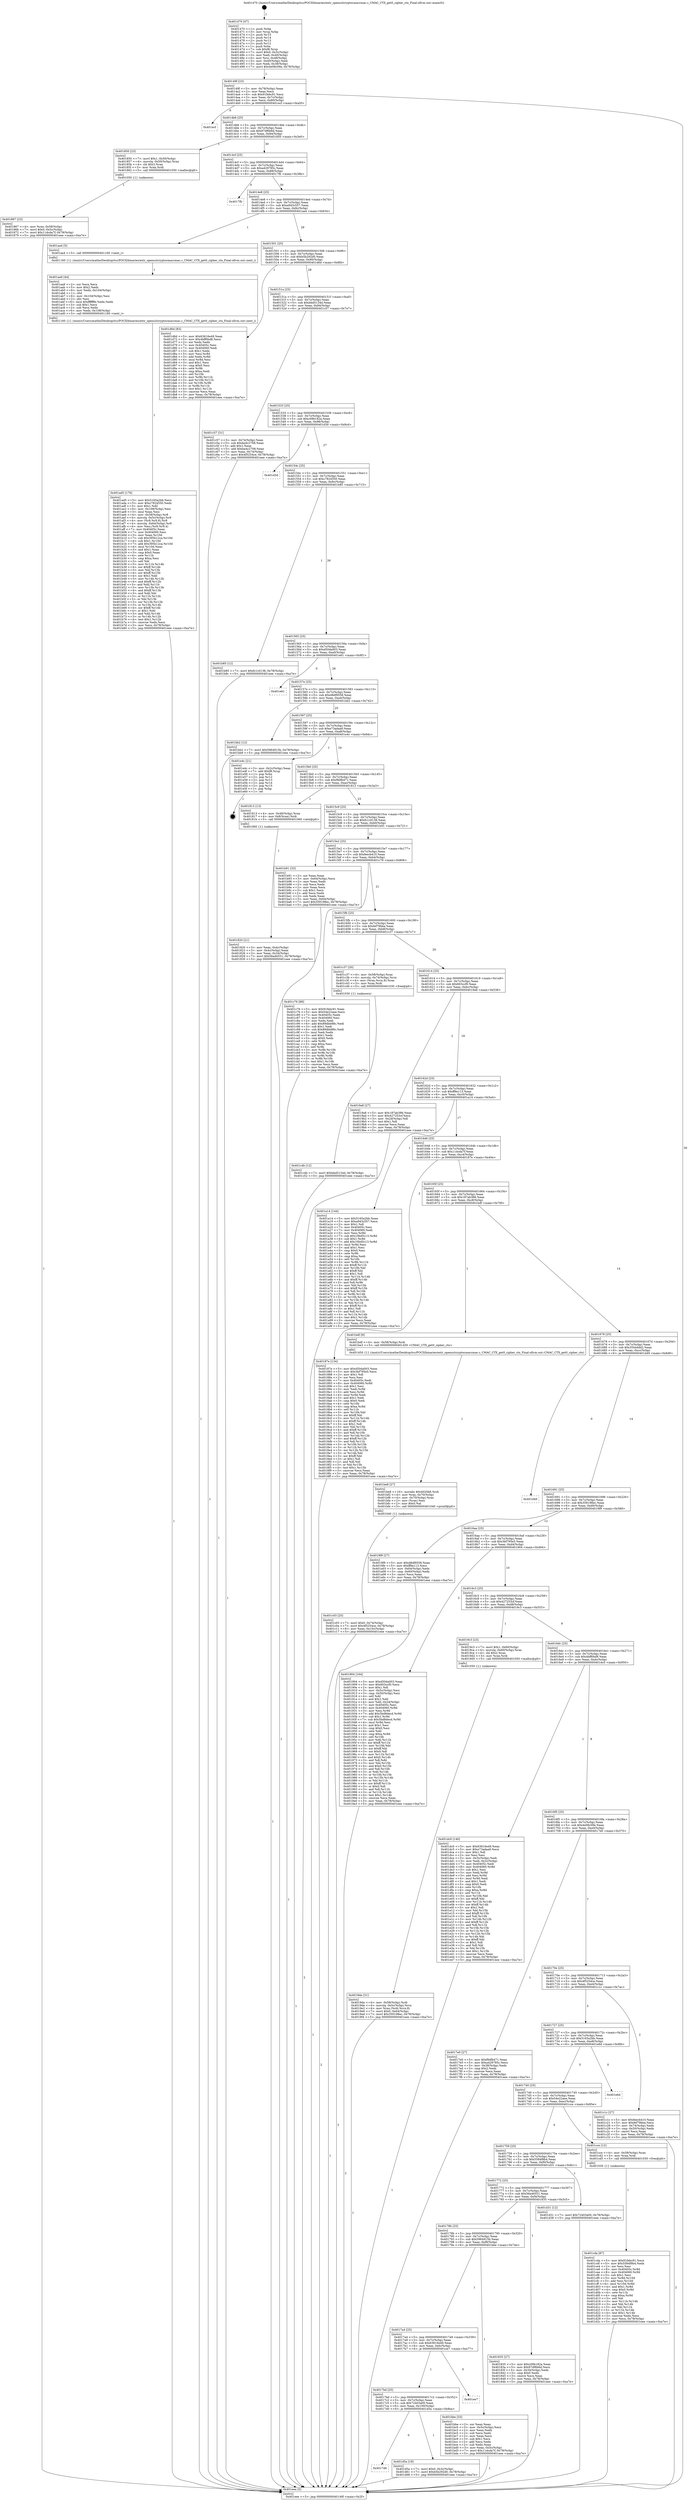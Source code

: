 digraph "0x401470" {
  label = "0x401470 (/mnt/c/Users/mathe/Desktop/tcc/POCII/binaries/extr_opensslcryptocmaccmac.c_CMAC_CTX_get0_cipher_ctx_Final-ollvm.out::main(0))"
  labelloc = "t"
  node[shape=record]

  Entry [label="",width=0.3,height=0.3,shape=circle,fillcolor=black,style=filled]
  "0x40149f" [label="{
     0x40149f [23]\l
     | [instrs]\l
     &nbsp;&nbsp;0x40149f \<+3\>: mov -0x78(%rbp),%eax\l
     &nbsp;&nbsp;0x4014a2 \<+2\>: mov %eax,%ecx\l
     &nbsp;&nbsp;0x4014a4 \<+6\>: sub $0x91febc91,%ecx\l
     &nbsp;&nbsp;0x4014aa \<+3\>: mov %eax,-0x7c(%rbp)\l
     &nbsp;&nbsp;0x4014ad \<+3\>: mov %ecx,-0x80(%rbp)\l
     &nbsp;&nbsp;0x4014b0 \<+6\>: je 0000000000401ecf \<main+0xa5f\>\l
  }"]
  "0x401ecf" [label="{
     0x401ecf\l
  }", style=dashed]
  "0x4014b6" [label="{
     0x4014b6 [25]\l
     | [instrs]\l
     &nbsp;&nbsp;0x4014b6 \<+5\>: jmp 00000000004014bb \<main+0x4b\>\l
     &nbsp;&nbsp;0x4014bb \<+3\>: mov -0x7c(%rbp),%eax\l
     &nbsp;&nbsp;0x4014be \<+5\>: sub $0x97df6b6d,%eax\l
     &nbsp;&nbsp;0x4014c3 \<+6\>: mov %eax,-0x84(%rbp)\l
     &nbsp;&nbsp;0x4014c9 \<+6\>: je 0000000000401850 \<main+0x3e0\>\l
  }"]
  Exit [label="",width=0.3,height=0.3,shape=circle,fillcolor=black,style=filled,peripheries=2]
  "0x401850" [label="{
     0x401850 [23]\l
     | [instrs]\l
     &nbsp;&nbsp;0x401850 \<+7\>: movl $0x1,-0x50(%rbp)\l
     &nbsp;&nbsp;0x401857 \<+4\>: movslq -0x50(%rbp),%rax\l
     &nbsp;&nbsp;0x40185b \<+4\>: shl $0x3,%rax\l
     &nbsp;&nbsp;0x40185f \<+3\>: mov %rax,%rdi\l
     &nbsp;&nbsp;0x401862 \<+5\>: call 0000000000401050 \<malloc@plt\>\l
     | [calls]\l
     &nbsp;&nbsp;0x401050 \{1\} (unknown)\l
  }"]
  "0x4014cf" [label="{
     0x4014cf [25]\l
     | [instrs]\l
     &nbsp;&nbsp;0x4014cf \<+5\>: jmp 00000000004014d4 \<main+0x64\>\l
     &nbsp;&nbsp;0x4014d4 \<+3\>: mov -0x7c(%rbp),%eax\l
     &nbsp;&nbsp;0x4014d7 \<+5\>: sub $0xa429785c,%eax\l
     &nbsp;&nbsp;0x4014dc \<+6\>: mov %eax,-0x88(%rbp)\l
     &nbsp;&nbsp;0x4014e2 \<+6\>: je 00000000004017fb \<main+0x38b\>\l
  }"]
  "0x4017d6" [label="{
     0x4017d6\l
  }", style=dashed]
  "0x4017fb" [label="{
     0x4017fb\l
  }", style=dashed]
  "0x4014e8" [label="{
     0x4014e8 [25]\l
     | [instrs]\l
     &nbsp;&nbsp;0x4014e8 \<+5\>: jmp 00000000004014ed \<main+0x7d\>\l
     &nbsp;&nbsp;0x4014ed \<+3\>: mov -0x7c(%rbp),%eax\l
     &nbsp;&nbsp;0x4014f0 \<+5\>: sub $0xa943c557,%eax\l
     &nbsp;&nbsp;0x4014f5 \<+6\>: mov %eax,-0x8c(%rbp)\l
     &nbsp;&nbsp;0x4014fb \<+6\>: je 0000000000401aa4 \<main+0x634\>\l
  }"]
  "0x401d5a" [label="{
     0x401d5a [19]\l
     | [instrs]\l
     &nbsp;&nbsp;0x401d5a \<+7\>: movl $0x0,-0x3c(%rbp)\l
     &nbsp;&nbsp;0x401d61 \<+7\>: movl $0xb5b292d0,-0x78(%rbp)\l
     &nbsp;&nbsp;0x401d68 \<+5\>: jmp 0000000000401eee \<main+0xa7e\>\l
  }"]
  "0x401aa4" [label="{
     0x401aa4 [5]\l
     | [instrs]\l
     &nbsp;&nbsp;0x401aa4 \<+5\>: call 0000000000401160 \<next_i\>\l
     | [calls]\l
     &nbsp;&nbsp;0x401160 \{1\} (/mnt/c/Users/mathe/Desktop/tcc/POCII/binaries/extr_opensslcryptocmaccmac.c_CMAC_CTX_get0_cipher_ctx_Final-ollvm.out::next_i)\l
  }"]
  "0x401501" [label="{
     0x401501 [25]\l
     | [instrs]\l
     &nbsp;&nbsp;0x401501 \<+5\>: jmp 0000000000401506 \<main+0x96\>\l
     &nbsp;&nbsp;0x401506 \<+3\>: mov -0x7c(%rbp),%eax\l
     &nbsp;&nbsp;0x401509 \<+5\>: sub $0xb5b292d0,%eax\l
     &nbsp;&nbsp;0x40150e \<+6\>: mov %eax,-0x90(%rbp)\l
     &nbsp;&nbsp;0x401514 \<+6\>: je 0000000000401d6d \<main+0x8fd\>\l
  }"]
  "0x4017bd" [label="{
     0x4017bd [25]\l
     | [instrs]\l
     &nbsp;&nbsp;0x4017bd \<+5\>: jmp 00000000004017c2 \<main+0x352\>\l
     &nbsp;&nbsp;0x4017c2 \<+3\>: mov -0x7c(%rbp),%eax\l
     &nbsp;&nbsp;0x4017c5 \<+5\>: sub $0x72403a00,%eax\l
     &nbsp;&nbsp;0x4017ca \<+6\>: mov %eax,-0x100(%rbp)\l
     &nbsp;&nbsp;0x4017d0 \<+6\>: je 0000000000401d5a \<main+0x8ea\>\l
  }"]
  "0x401d6d" [label="{
     0x401d6d [83]\l
     | [instrs]\l
     &nbsp;&nbsp;0x401d6d \<+5\>: mov $0x63616e49,%eax\l
     &nbsp;&nbsp;0x401d72 \<+5\>: mov $0x4bff0bd8,%ecx\l
     &nbsp;&nbsp;0x401d77 \<+2\>: xor %edx,%edx\l
     &nbsp;&nbsp;0x401d79 \<+7\>: mov 0x40405c,%esi\l
     &nbsp;&nbsp;0x401d80 \<+7\>: mov 0x404060,%edi\l
     &nbsp;&nbsp;0x401d87 \<+3\>: sub $0x1,%edx\l
     &nbsp;&nbsp;0x401d8a \<+3\>: mov %esi,%r8d\l
     &nbsp;&nbsp;0x401d8d \<+3\>: add %edx,%r8d\l
     &nbsp;&nbsp;0x401d90 \<+4\>: imul %r8d,%esi\l
     &nbsp;&nbsp;0x401d94 \<+3\>: and $0x1,%esi\l
     &nbsp;&nbsp;0x401d97 \<+3\>: cmp $0x0,%esi\l
     &nbsp;&nbsp;0x401d9a \<+4\>: sete %r9b\l
     &nbsp;&nbsp;0x401d9e \<+3\>: cmp $0xa,%edi\l
     &nbsp;&nbsp;0x401da1 \<+4\>: setl %r10b\l
     &nbsp;&nbsp;0x401da5 \<+3\>: mov %r9b,%r11b\l
     &nbsp;&nbsp;0x401da8 \<+3\>: and %r10b,%r11b\l
     &nbsp;&nbsp;0x401dab \<+3\>: xor %r10b,%r9b\l
     &nbsp;&nbsp;0x401dae \<+3\>: or %r9b,%r11b\l
     &nbsp;&nbsp;0x401db1 \<+4\>: test $0x1,%r11b\l
     &nbsp;&nbsp;0x401db5 \<+3\>: cmovne %ecx,%eax\l
     &nbsp;&nbsp;0x401db8 \<+3\>: mov %eax,-0x78(%rbp)\l
     &nbsp;&nbsp;0x401dbb \<+5\>: jmp 0000000000401eee \<main+0xa7e\>\l
  }"]
  "0x40151a" [label="{
     0x40151a [25]\l
     | [instrs]\l
     &nbsp;&nbsp;0x40151a \<+5\>: jmp 000000000040151f \<main+0xaf\>\l
     &nbsp;&nbsp;0x40151f \<+3\>: mov -0x7c(%rbp),%eax\l
     &nbsp;&nbsp;0x401522 \<+5\>: sub $0xbbd5134d,%eax\l
     &nbsp;&nbsp;0x401527 \<+6\>: mov %eax,-0x94(%rbp)\l
     &nbsp;&nbsp;0x40152d \<+6\>: je 0000000000401c57 \<main+0x7e7\>\l
  }"]
  "0x401ee7" [label="{
     0x401ee7\l
  }", style=dashed]
  "0x401c57" [label="{
     0x401c57 [31]\l
     | [instrs]\l
     &nbsp;&nbsp;0x401c57 \<+3\>: mov -0x74(%rbp),%eax\l
     &nbsp;&nbsp;0x401c5a \<+5\>: sub $0xba4c2708,%eax\l
     &nbsp;&nbsp;0x401c5f \<+3\>: add $0x1,%eax\l
     &nbsp;&nbsp;0x401c62 \<+5\>: add $0xba4c2708,%eax\l
     &nbsp;&nbsp;0x401c67 \<+3\>: mov %eax,-0x74(%rbp)\l
     &nbsp;&nbsp;0x401c6a \<+7\>: movl $0x4f5254ce,-0x78(%rbp)\l
     &nbsp;&nbsp;0x401c71 \<+5\>: jmp 0000000000401eee \<main+0xa7e\>\l
  }"]
  "0x401533" [label="{
     0x401533 [25]\l
     | [instrs]\l
     &nbsp;&nbsp;0x401533 \<+5\>: jmp 0000000000401538 \<main+0xc8\>\l
     &nbsp;&nbsp;0x401538 \<+3\>: mov -0x7c(%rbp),%eax\l
     &nbsp;&nbsp;0x40153b \<+5\>: sub $0xc09b182a,%eax\l
     &nbsp;&nbsp;0x401540 \<+6\>: mov %eax,-0x98(%rbp)\l
     &nbsp;&nbsp;0x401546 \<+6\>: je 0000000000401d3d \<main+0x8cd\>\l
  }"]
  "0x401cda" [label="{
     0x401cda [87]\l
     | [instrs]\l
     &nbsp;&nbsp;0x401cda \<+5\>: mov $0x91febc91,%ecx\l
     &nbsp;&nbsp;0x401cdf \<+5\>: mov $0x5584f9b4,%edx\l
     &nbsp;&nbsp;0x401ce4 \<+2\>: xor %esi,%esi\l
     &nbsp;&nbsp;0x401ce6 \<+8\>: mov 0x40405c,%r8d\l
     &nbsp;&nbsp;0x401cee \<+8\>: mov 0x404060,%r9d\l
     &nbsp;&nbsp;0x401cf6 \<+3\>: sub $0x1,%esi\l
     &nbsp;&nbsp;0x401cf9 \<+3\>: mov %r8d,%r10d\l
     &nbsp;&nbsp;0x401cfc \<+3\>: add %esi,%r10d\l
     &nbsp;&nbsp;0x401cff \<+4\>: imul %r10d,%r8d\l
     &nbsp;&nbsp;0x401d03 \<+4\>: and $0x1,%r8d\l
     &nbsp;&nbsp;0x401d07 \<+4\>: cmp $0x0,%r8d\l
     &nbsp;&nbsp;0x401d0b \<+4\>: sete %r11b\l
     &nbsp;&nbsp;0x401d0f \<+4\>: cmp $0xa,%r9d\l
     &nbsp;&nbsp;0x401d13 \<+3\>: setl %bl\l
     &nbsp;&nbsp;0x401d16 \<+3\>: mov %r11b,%r14b\l
     &nbsp;&nbsp;0x401d19 \<+3\>: and %bl,%r14b\l
     &nbsp;&nbsp;0x401d1c \<+3\>: xor %bl,%r11b\l
     &nbsp;&nbsp;0x401d1f \<+3\>: or %r11b,%r14b\l
     &nbsp;&nbsp;0x401d22 \<+4\>: test $0x1,%r14b\l
     &nbsp;&nbsp;0x401d26 \<+3\>: cmovne %edx,%ecx\l
     &nbsp;&nbsp;0x401d29 \<+3\>: mov %ecx,-0x78(%rbp)\l
     &nbsp;&nbsp;0x401d2c \<+5\>: jmp 0000000000401eee \<main+0xa7e\>\l
  }"]
  "0x401d3d" [label="{
     0x401d3d\l
  }", style=dashed]
  "0x40154c" [label="{
     0x40154c [25]\l
     | [instrs]\l
     &nbsp;&nbsp;0x40154c \<+5\>: jmp 0000000000401551 \<main+0xe1\>\l
     &nbsp;&nbsp;0x401551 \<+3\>: mov -0x7c(%rbp),%eax\l
     &nbsp;&nbsp;0x401554 \<+5\>: sub $0xc7824550,%eax\l
     &nbsp;&nbsp;0x401559 \<+6\>: mov %eax,-0x9c(%rbp)\l
     &nbsp;&nbsp;0x40155f \<+6\>: je 0000000000401b85 \<main+0x715\>\l
  }"]
  "0x401c4b" [label="{
     0x401c4b [12]\l
     | [instrs]\l
     &nbsp;&nbsp;0x401c4b \<+7\>: movl $0xbbd5134d,-0x78(%rbp)\l
     &nbsp;&nbsp;0x401c52 \<+5\>: jmp 0000000000401eee \<main+0xa7e\>\l
  }"]
  "0x401b85" [label="{
     0x401b85 [12]\l
     | [instrs]\l
     &nbsp;&nbsp;0x401b85 \<+7\>: movl $0xfc1c0138,-0x78(%rbp)\l
     &nbsp;&nbsp;0x401b8c \<+5\>: jmp 0000000000401eee \<main+0xa7e\>\l
  }"]
  "0x401565" [label="{
     0x401565 [25]\l
     | [instrs]\l
     &nbsp;&nbsp;0x401565 \<+5\>: jmp 000000000040156a \<main+0xfa\>\l
     &nbsp;&nbsp;0x40156a \<+3\>: mov -0x7c(%rbp),%eax\l
     &nbsp;&nbsp;0x40156d \<+5\>: sub $0xd50da003,%eax\l
     &nbsp;&nbsp;0x401572 \<+6\>: mov %eax,-0xa0(%rbp)\l
     &nbsp;&nbsp;0x401578 \<+6\>: je 0000000000401e61 \<main+0x9f1\>\l
  }"]
  "0x401c03" [label="{
     0x401c03 [25]\l
     | [instrs]\l
     &nbsp;&nbsp;0x401c03 \<+7\>: movl $0x0,-0x74(%rbp)\l
     &nbsp;&nbsp;0x401c0a \<+7\>: movl $0x4f5254ce,-0x78(%rbp)\l
     &nbsp;&nbsp;0x401c11 \<+6\>: mov %eax,-0x10c(%rbp)\l
     &nbsp;&nbsp;0x401c17 \<+5\>: jmp 0000000000401eee \<main+0xa7e\>\l
  }"]
  "0x401e61" [label="{
     0x401e61\l
  }", style=dashed]
  "0x40157e" [label="{
     0x40157e [25]\l
     | [instrs]\l
     &nbsp;&nbsp;0x40157e \<+5\>: jmp 0000000000401583 \<main+0x113\>\l
     &nbsp;&nbsp;0x401583 \<+3\>: mov -0x7c(%rbp),%eax\l
     &nbsp;&nbsp;0x401586 \<+5\>: sub $0xd8df9558,%eax\l
     &nbsp;&nbsp;0x40158b \<+6\>: mov %eax,-0xa4(%rbp)\l
     &nbsp;&nbsp;0x401591 \<+6\>: je 0000000000401bb2 \<main+0x742\>\l
  }"]
  "0x401be8" [label="{
     0x401be8 [27]\l
     | [instrs]\l
     &nbsp;&nbsp;0x401be8 \<+10\>: movabs $0x4020b6,%rdi\l
     &nbsp;&nbsp;0x401bf2 \<+4\>: mov %rax,-0x70(%rbp)\l
     &nbsp;&nbsp;0x401bf6 \<+4\>: mov -0x70(%rbp),%rax\l
     &nbsp;&nbsp;0x401bfa \<+2\>: mov (%rax),%esi\l
     &nbsp;&nbsp;0x401bfc \<+2\>: mov $0x0,%al\l
     &nbsp;&nbsp;0x401bfe \<+5\>: call 0000000000401040 \<printf@plt\>\l
     | [calls]\l
     &nbsp;&nbsp;0x401040 \{1\} (unknown)\l
  }"]
  "0x401bb2" [label="{
     0x401bb2 [12]\l
     | [instrs]\l
     &nbsp;&nbsp;0x401bb2 \<+7\>: movl $0x5964915b,-0x78(%rbp)\l
     &nbsp;&nbsp;0x401bb9 \<+5\>: jmp 0000000000401eee \<main+0xa7e\>\l
  }"]
  "0x401597" [label="{
     0x401597 [25]\l
     | [instrs]\l
     &nbsp;&nbsp;0x401597 \<+5\>: jmp 000000000040159c \<main+0x12c\>\l
     &nbsp;&nbsp;0x40159c \<+3\>: mov -0x7c(%rbp),%eax\l
     &nbsp;&nbsp;0x40159f \<+5\>: sub $0xe73adaa9,%eax\l
     &nbsp;&nbsp;0x4015a4 \<+6\>: mov %eax,-0xa8(%rbp)\l
     &nbsp;&nbsp;0x4015aa \<+6\>: je 0000000000401e4c \<main+0x9dc\>\l
  }"]
  "0x4017a4" [label="{
     0x4017a4 [25]\l
     | [instrs]\l
     &nbsp;&nbsp;0x4017a4 \<+5\>: jmp 00000000004017a9 \<main+0x339\>\l
     &nbsp;&nbsp;0x4017a9 \<+3\>: mov -0x7c(%rbp),%eax\l
     &nbsp;&nbsp;0x4017ac \<+5\>: sub $0x63616e49,%eax\l
     &nbsp;&nbsp;0x4017b1 \<+6\>: mov %eax,-0xfc(%rbp)\l
     &nbsp;&nbsp;0x4017b7 \<+6\>: je 0000000000401ee7 \<main+0xa77\>\l
  }"]
  "0x401e4c" [label="{
     0x401e4c [21]\l
     | [instrs]\l
     &nbsp;&nbsp;0x401e4c \<+3\>: mov -0x2c(%rbp),%eax\l
     &nbsp;&nbsp;0x401e4f \<+7\>: add $0xf8,%rsp\l
     &nbsp;&nbsp;0x401e56 \<+1\>: pop %rbx\l
     &nbsp;&nbsp;0x401e57 \<+2\>: pop %r12\l
     &nbsp;&nbsp;0x401e59 \<+2\>: pop %r13\l
     &nbsp;&nbsp;0x401e5b \<+2\>: pop %r14\l
     &nbsp;&nbsp;0x401e5d \<+2\>: pop %r15\l
     &nbsp;&nbsp;0x401e5f \<+1\>: pop %rbp\l
     &nbsp;&nbsp;0x401e60 \<+1\>: ret\l
  }"]
  "0x4015b0" [label="{
     0x4015b0 [25]\l
     | [instrs]\l
     &nbsp;&nbsp;0x4015b0 \<+5\>: jmp 00000000004015b5 \<main+0x145\>\l
     &nbsp;&nbsp;0x4015b5 \<+3\>: mov -0x7c(%rbp),%eax\l
     &nbsp;&nbsp;0x4015b8 \<+5\>: sub $0xf9dfb471,%eax\l
     &nbsp;&nbsp;0x4015bd \<+6\>: mov %eax,-0xac(%rbp)\l
     &nbsp;&nbsp;0x4015c3 \<+6\>: je 0000000000401813 \<main+0x3a3\>\l
  }"]
  "0x401bbe" [label="{
     0x401bbe [33]\l
     | [instrs]\l
     &nbsp;&nbsp;0x401bbe \<+2\>: xor %eax,%eax\l
     &nbsp;&nbsp;0x401bc0 \<+3\>: mov -0x5c(%rbp),%ecx\l
     &nbsp;&nbsp;0x401bc3 \<+2\>: mov %eax,%edx\l
     &nbsp;&nbsp;0x401bc5 \<+2\>: sub %ecx,%edx\l
     &nbsp;&nbsp;0x401bc7 \<+2\>: mov %eax,%ecx\l
     &nbsp;&nbsp;0x401bc9 \<+3\>: sub $0x1,%ecx\l
     &nbsp;&nbsp;0x401bcc \<+2\>: add %ecx,%edx\l
     &nbsp;&nbsp;0x401bce \<+2\>: sub %edx,%eax\l
     &nbsp;&nbsp;0x401bd0 \<+3\>: mov %eax,-0x5c(%rbp)\l
     &nbsp;&nbsp;0x401bd3 \<+7\>: movl $0x11dcda7f,-0x78(%rbp)\l
     &nbsp;&nbsp;0x401bda \<+5\>: jmp 0000000000401eee \<main+0xa7e\>\l
  }"]
  "0x401813" [label="{
     0x401813 [13]\l
     | [instrs]\l
     &nbsp;&nbsp;0x401813 \<+4\>: mov -0x48(%rbp),%rax\l
     &nbsp;&nbsp;0x401817 \<+4\>: mov 0x8(%rax),%rdi\l
     &nbsp;&nbsp;0x40181b \<+5\>: call 0000000000401060 \<atoi@plt\>\l
     | [calls]\l
     &nbsp;&nbsp;0x401060 \{1\} (unknown)\l
  }"]
  "0x4015c9" [label="{
     0x4015c9 [25]\l
     | [instrs]\l
     &nbsp;&nbsp;0x4015c9 \<+5\>: jmp 00000000004015ce \<main+0x15e\>\l
     &nbsp;&nbsp;0x4015ce \<+3\>: mov -0x7c(%rbp),%eax\l
     &nbsp;&nbsp;0x4015d1 \<+5\>: sub $0xfc1c0138,%eax\l
     &nbsp;&nbsp;0x4015d6 \<+6\>: mov %eax,-0xb0(%rbp)\l
     &nbsp;&nbsp;0x4015dc \<+6\>: je 0000000000401b91 \<main+0x721\>\l
  }"]
  "0x401ad5" [label="{
     0x401ad5 [176]\l
     | [instrs]\l
     &nbsp;&nbsp;0x401ad5 \<+5\>: mov $0x5165a2bb,%ecx\l
     &nbsp;&nbsp;0x401ada \<+5\>: mov $0xc7824550,%edx\l
     &nbsp;&nbsp;0x401adf \<+3\>: mov $0x1,%dil\l
     &nbsp;&nbsp;0x401ae2 \<+6\>: mov -0x108(%rbp),%esi\l
     &nbsp;&nbsp;0x401ae8 \<+3\>: imul %eax,%esi\l
     &nbsp;&nbsp;0x401aeb \<+4\>: mov -0x58(%rbp),%r8\l
     &nbsp;&nbsp;0x401aef \<+4\>: movslq -0x5c(%rbp),%r9\l
     &nbsp;&nbsp;0x401af3 \<+4\>: mov (%r8,%r9,8),%r8\l
     &nbsp;&nbsp;0x401af7 \<+4\>: movslq -0x64(%rbp),%r9\l
     &nbsp;&nbsp;0x401afb \<+4\>: mov %esi,(%r8,%r9,4)\l
     &nbsp;&nbsp;0x401aff \<+7\>: mov 0x40405c,%eax\l
     &nbsp;&nbsp;0x401b06 \<+7\>: mov 0x404060,%esi\l
     &nbsp;&nbsp;0x401b0d \<+3\>: mov %eax,%r10d\l
     &nbsp;&nbsp;0x401b10 \<+7\>: sub $0x395b12ca,%r10d\l
     &nbsp;&nbsp;0x401b17 \<+4\>: sub $0x1,%r10d\l
     &nbsp;&nbsp;0x401b1b \<+7\>: add $0x395b12ca,%r10d\l
     &nbsp;&nbsp;0x401b22 \<+4\>: imul %r10d,%eax\l
     &nbsp;&nbsp;0x401b26 \<+3\>: and $0x1,%eax\l
     &nbsp;&nbsp;0x401b29 \<+3\>: cmp $0x0,%eax\l
     &nbsp;&nbsp;0x401b2c \<+4\>: sete %r11b\l
     &nbsp;&nbsp;0x401b30 \<+3\>: cmp $0xa,%esi\l
     &nbsp;&nbsp;0x401b33 \<+3\>: setl %bl\l
     &nbsp;&nbsp;0x401b36 \<+3\>: mov %r11b,%r14b\l
     &nbsp;&nbsp;0x401b39 \<+4\>: xor $0xff,%r14b\l
     &nbsp;&nbsp;0x401b3d \<+3\>: mov %bl,%r15b\l
     &nbsp;&nbsp;0x401b40 \<+4\>: xor $0xff,%r15b\l
     &nbsp;&nbsp;0x401b44 \<+4\>: xor $0x1,%dil\l
     &nbsp;&nbsp;0x401b48 \<+3\>: mov %r14b,%r12b\l
     &nbsp;&nbsp;0x401b4b \<+4\>: and $0xff,%r12b\l
     &nbsp;&nbsp;0x401b4f \<+3\>: and %dil,%r11b\l
     &nbsp;&nbsp;0x401b52 \<+3\>: mov %r15b,%r13b\l
     &nbsp;&nbsp;0x401b55 \<+4\>: and $0xff,%r13b\l
     &nbsp;&nbsp;0x401b59 \<+3\>: and %dil,%bl\l
     &nbsp;&nbsp;0x401b5c \<+3\>: or %r11b,%r12b\l
     &nbsp;&nbsp;0x401b5f \<+3\>: or %bl,%r13b\l
     &nbsp;&nbsp;0x401b62 \<+3\>: xor %r13b,%r12b\l
     &nbsp;&nbsp;0x401b65 \<+3\>: or %r15b,%r14b\l
     &nbsp;&nbsp;0x401b68 \<+4\>: xor $0xff,%r14b\l
     &nbsp;&nbsp;0x401b6c \<+4\>: or $0x1,%dil\l
     &nbsp;&nbsp;0x401b70 \<+3\>: and %dil,%r14b\l
     &nbsp;&nbsp;0x401b73 \<+3\>: or %r14b,%r12b\l
     &nbsp;&nbsp;0x401b76 \<+4\>: test $0x1,%r12b\l
     &nbsp;&nbsp;0x401b7a \<+3\>: cmovne %edx,%ecx\l
     &nbsp;&nbsp;0x401b7d \<+3\>: mov %ecx,-0x78(%rbp)\l
     &nbsp;&nbsp;0x401b80 \<+5\>: jmp 0000000000401eee \<main+0xa7e\>\l
  }"]
  "0x401b91" [label="{
     0x401b91 [33]\l
     | [instrs]\l
     &nbsp;&nbsp;0x401b91 \<+2\>: xor %eax,%eax\l
     &nbsp;&nbsp;0x401b93 \<+3\>: mov -0x64(%rbp),%ecx\l
     &nbsp;&nbsp;0x401b96 \<+2\>: mov %eax,%edx\l
     &nbsp;&nbsp;0x401b98 \<+2\>: sub %ecx,%edx\l
     &nbsp;&nbsp;0x401b9a \<+2\>: mov %eax,%ecx\l
     &nbsp;&nbsp;0x401b9c \<+3\>: sub $0x1,%ecx\l
     &nbsp;&nbsp;0x401b9f \<+2\>: add %ecx,%edx\l
     &nbsp;&nbsp;0x401ba1 \<+2\>: sub %edx,%eax\l
     &nbsp;&nbsp;0x401ba3 \<+3\>: mov %eax,-0x64(%rbp)\l
     &nbsp;&nbsp;0x401ba6 \<+7\>: movl $0x359198ec,-0x78(%rbp)\l
     &nbsp;&nbsp;0x401bad \<+5\>: jmp 0000000000401eee \<main+0xa7e\>\l
  }"]
  "0x4015e2" [label="{
     0x4015e2 [25]\l
     | [instrs]\l
     &nbsp;&nbsp;0x4015e2 \<+5\>: jmp 00000000004015e7 \<main+0x177\>\l
     &nbsp;&nbsp;0x4015e7 \<+3\>: mov -0x7c(%rbp),%eax\l
     &nbsp;&nbsp;0x4015ea \<+5\>: sub $0xfeecb410,%eax\l
     &nbsp;&nbsp;0x4015ef \<+6\>: mov %eax,-0xb4(%rbp)\l
     &nbsp;&nbsp;0x4015f5 \<+6\>: je 0000000000401c76 \<main+0x806\>\l
  }"]
  "0x401aa9" [label="{
     0x401aa9 [44]\l
     | [instrs]\l
     &nbsp;&nbsp;0x401aa9 \<+2\>: xor %ecx,%ecx\l
     &nbsp;&nbsp;0x401aab \<+5\>: mov $0x2,%edx\l
     &nbsp;&nbsp;0x401ab0 \<+6\>: mov %edx,-0x104(%rbp)\l
     &nbsp;&nbsp;0x401ab6 \<+1\>: cltd\l
     &nbsp;&nbsp;0x401ab7 \<+6\>: mov -0x104(%rbp),%esi\l
     &nbsp;&nbsp;0x401abd \<+2\>: idiv %esi\l
     &nbsp;&nbsp;0x401abf \<+6\>: imul $0xfffffffe,%edx,%edx\l
     &nbsp;&nbsp;0x401ac5 \<+3\>: sub $0x1,%ecx\l
     &nbsp;&nbsp;0x401ac8 \<+2\>: sub %ecx,%edx\l
     &nbsp;&nbsp;0x401aca \<+6\>: mov %edx,-0x108(%rbp)\l
     &nbsp;&nbsp;0x401ad0 \<+5\>: call 0000000000401160 \<next_i\>\l
     | [calls]\l
     &nbsp;&nbsp;0x401160 \{1\} (/mnt/c/Users/mathe/Desktop/tcc/POCII/binaries/extr_opensslcryptocmaccmac.c_CMAC_CTX_get0_cipher_ctx_Final-ollvm.out::next_i)\l
  }"]
  "0x401c76" [label="{
     0x401c76 [88]\l
     | [instrs]\l
     &nbsp;&nbsp;0x401c76 \<+5\>: mov $0x91febc91,%eax\l
     &nbsp;&nbsp;0x401c7b \<+5\>: mov $0x54e22aee,%ecx\l
     &nbsp;&nbsp;0x401c80 \<+7\>: mov 0x40405c,%edx\l
     &nbsp;&nbsp;0x401c87 \<+7\>: mov 0x404060,%esi\l
     &nbsp;&nbsp;0x401c8e \<+2\>: mov %edx,%edi\l
     &nbsp;&nbsp;0x401c90 \<+6\>: add $0x89dbb88c,%edi\l
     &nbsp;&nbsp;0x401c96 \<+3\>: sub $0x1,%edi\l
     &nbsp;&nbsp;0x401c99 \<+6\>: sub $0x89dbb88c,%edi\l
     &nbsp;&nbsp;0x401c9f \<+3\>: imul %edi,%edx\l
     &nbsp;&nbsp;0x401ca2 \<+3\>: and $0x1,%edx\l
     &nbsp;&nbsp;0x401ca5 \<+3\>: cmp $0x0,%edx\l
     &nbsp;&nbsp;0x401ca8 \<+4\>: sete %r8b\l
     &nbsp;&nbsp;0x401cac \<+3\>: cmp $0xa,%esi\l
     &nbsp;&nbsp;0x401caf \<+4\>: setl %r9b\l
     &nbsp;&nbsp;0x401cb3 \<+3\>: mov %r8b,%r10b\l
     &nbsp;&nbsp;0x401cb6 \<+3\>: and %r9b,%r10b\l
     &nbsp;&nbsp;0x401cb9 \<+3\>: xor %r9b,%r8b\l
     &nbsp;&nbsp;0x401cbc \<+3\>: or %r8b,%r10b\l
     &nbsp;&nbsp;0x401cbf \<+4\>: test $0x1,%r10b\l
     &nbsp;&nbsp;0x401cc3 \<+3\>: cmovne %ecx,%eax\l
     &nbsp;&nbsp;0x401cc6 \<+3\>: mov %eax,-0x78(%rbp)\l
     &nbsp;&nbsp;0x401cc9 \<+5\>: jmp 0000000000401eee \<main+0xa7e\>\l
  }"]
  "0x4015fb" [label="{
     0x4015fb [25]\l
     | [instrs]\l
     &nbsp;&nbsp;0x4015fb \<+5\>: jmp 0000000000401600 \<main+0x190\>\l
     &nbsp;&nbsp;0x401600 \<+3\>: mov -0x7c(%rbp),%eax\l
     &nbsp;&nbsp;0x401603 \<+5\>: sub $0xfef79bba,%eax\l
     &nbsp;&nbsp;0x401608 \<+6\>: mov %eax,-0xb8(%rbp)\l
     &nbsp;&nbsp;0x40160e \<+6\>: je 0000000000401c37 \<main+0x7c7\>\l
  }"]
  "0x4019da" [label="{
     0x4019da [31]\l
     | [instrs]\l
     &nbsp;&nbsp;0x4019da \<+4\>: mov -0x58(%rbp),%rdi\l
     &nbsp;&nbsp;0x4019de \<+4\>: movslq -0x5c(%rbp),%rcx\l
     &nbsp;&nbsp;0x4019e2 \<+4\>: mov %rax,(%rdi,%rcx,8)\l
     &nbsp;&nbsp;0x4019e6 \<+7\>: movl $0x0,-0x64(%rbp)\l
     &nbsp;&nbsp;0x4019ed \<+7\>: movl $0x359198ec,-0x78(%rbp)\l
     &nbsp;&nbsp;0x4019f4 \<+5\>: jmp 0000000000401eee \<main+0xa7e\>\l
  }"]
  "0x401c37" [label="{
     0x401c37 [20]\l
     | [instrs]\l
     &nbsp;&nbsp;0x401c37 \<+4\>: mov -0x58(%rbp),%rax\l
     &nbsp;&nbsp;0x401c3b \<+4\>: movslq -0x74(%rbp),%rcx\l
     &nbsp;&nbsp;0x401c3f \<+4\>: mov (%rax,%rcx,8),%rax\l
     &nbsp;&nbsp;0x401c43 \<+3\>: mov %rax,%rdi\l
     &nbsp;&nbsp;0x401c46 \<+5\>: call 0000000000401030 \<free@plt\>\l
     | [calls]\l
     &nbsp;&nbsp;0x401030 \{1\} (unknown)\l
  }"]
  "0x401614" [label="{
     0x401614 [25]\l
     | [instrs]\l
     &nbsp;&nbsp;0x401614 \<+5\>: jmp 0000000000401619 \<main+0x1a9\>\l
     &nbsp;&nbsp;0x401619 \<+3\>: mov -0x7c(%rbp),%eax\l
     &nbsp;&nbsp;0x40161c \<+5\>: sub $0x603ccf0,%eax\l
     &nbsp;&nbsp;0x401621 \<+6\>: mov %eax,-0xbc(%rbp)\l
     &nbsp;&nbsp;0x401627 \<+6\>: je 00000000004019a8 \<main+0x538\>\l
  }"]
  "0x401867" [label="{
     0x401867 [23]\l
     | [instrs]\l
     &nbsp;&nbsp;0x401867 \<+4\>: mov %rax,-0x58(%rbp)\l
     &nbsp;&nbsp;0x40186b \<+7\>: movl $0x0,-0x5c(%rbp)\l
     &nbsp;&nbsp;0x401872 \<+7\>: movl $0x11dcda7f,-0x78(%rbp)\l
     &nbsp;&nbsp;0x401879 \<+5\>: jmp 0000000000401eee \<main+0xa7e\>\l
  }"]
  "0x4019a8" [label="{
     0x4019a8 [27]\l
     | [instrs]\l
     &nbsp;&nbsp;0x4019a8 \<+5\>: mov $0x187ab386,%eax\l
     &nbsp;&nbsp;0x4019ad \<+5\>: mov $0x427253cf,%ecx\l
     &nbsp;&nbsp;0x4019b2 \<+3\>: mov -0x2d(%rbp),%dl\l
     &nbsp;&nbsp;0x4019b5 \<+3\>: test $0x1,%dl\l
     &nbsp;&nbsp;0x4019b8 \<+3\>: cmovne %ecx,%eax\l
     &nbsp;&nbsp;0x4019bb \<+3\>: mov %eax,-0x78(%rbp)\l
     &nbsp;&nbsp;0x4019be \<+5\>: jmp 0000000000401eee \<main+0xa7e\>\l
  }"]
  "0x40162d" [label="{
     0x40162d [25]\l
     | [instrs]\l
     &nbsp;&nbsp;0x40162d \<+5\>: jmp 0000000000401632 \<main+0x1c2\>\l
     &nbsp;&nbsp;0x401632 \<+3\>: mov -0x7c(%rbp),%eax\l
     &nbsp;&nbsp;0x401635 \<+5\>: sub $0xff9a113,%eax\l
     &nbsp;&nbsp;0x40163a \<+6\>: mov %eax,-0xc0(%rbp)\l
     &nbsp;&nbsp;0x401640 \<+6\>: je 0000000000401a14 \<main+0x5a4\>\l
  }"]
  "0x40178b" [label="{
     0x40178b [25]\l
     | [instrs]\l
     &nbsp;&nbsp;0x40178b \<+5\>: jmp 0000000000401790 \<main+0x320\>\l
     &nbsp;&nbsp;0x401790 \<+3\>: mov -0x7c(%rbp),%eax\l
     &nbsp;&nbsp;0x401793 \<+5\>: sub $0x5964915b,%eax\l
     &nbsp;&nbsp;0x401798 \<+6\>: mov %eax,-0xf8(%rbp)\l
     &nbsp;&nbsp;0x40179e \<+6\>: je 0000000000401bbe \<main+0x74e\>\l
  }"]
  "0x401a14" [label="{
     0x401a14 [144]\l
     | [instrs]\l
     &nbsp;&nbsp;0x401a14 \<+5\>: mov $0x5165a2bb,%eax\l
     &nbsp;&nbsp;0x401a19 \<+5\>: mov $0xa943c557,%ecx\l
     &nbsp;&nbsp;0x401a1e \<+2\>: mov $0x1,%dl\l
     &nbsp;&nbsp;0x401a20 \<+7\>: mov 0x40405c,%esi\l
     &nbsp;&nbsp;0x401a27 \<+7\>: mov 0x404060,%edi\l
     &nbsp;&nbsp;0x401a2e \<+3\>: mov %esi,%r8d\l
     &nbsp;&nbsp;0x401a31 \<+7\>: sub $0x10bd5c13,%r8d\l
     &nbsp;&nbsp;0x401a38 \<+4\>: sub $0x1,%r8d\l
     &nbsp;&nbsp;0x401a3c \<+7\>: add $0x10bd5c13,%r8d\l
     &nbsp;&nbsp;0x401a43 \<+4\>: imul %r8d,%esi\l
     &nbsp;&nbsp;0x401a47 \<+3\>: and $0x1,%esi\l
     &nbsp;&nbsp;0x401a4a \<+3\>: cmp $0x0,%esi\l
     &nbsp;&nbsp;0x401a4d \<+4\>: sete %r9b\l
     &nbsp;&nbsp;0x401a51 \<+3\>: cmp $0xa,%edi\l
     &nbsp;&nbsp;0x401a54 \<+4\>: setl %r10b\l
     &nbsp;&nbsp;0x401a58 \<+3\>: mov %r9b,%r11b\l
     &nbsp;&nbsp;0x401a5b \<+4\>: xor $0xff,%r11b\l
     &nbsp;&nbsp;0x401a5f \<+3\>: mov %r10b,%bl\l
     &nbsp;&nbsp;0x401a62 \<+3\>: xor $0xff,%bl\l
     &nbsp;&nbsp;0x401a65 \<+3\>: xor $0x1,%dl\l
     &nbsp;&nbsp;0x401a68 \<+3\>: mov %r11b,%r14b\l
     &nbsp;&nbsp;0x401a6b \<+4\>: and $0xff,%r14b\l
     &nbsp;&nbsp;0x401a6f \<+3\>: and %dl,%r9b\l
     &nbsp;&nbsp;0x401a72 \<+3\>: mov %bl,%r15b\l
     &nbsp;&nbsp;0x401a75 \<+4\>: and $0xff,%r15b\l
     &nbsp;&nbsp;0x401a79 \<+3\>: and %dl,%r10b\l
     &nbsp;&nbsp;0x401a7c \<+3\>: or %r9b,%r14b\l
     &nbsp;&nbsp;0x401a7f \<+3\>: or %r10b,%r15b\l
     &nbsp;&nbsp;0x401a82 \<+3\>: xor %r15b,%r14b\l
     &nbsp;&nbsp;0x401a85 \<+3\>: or %bl,%r11b\l
     &nbsp;&nbsp;0x401a88 \<+4\>: xor $0xff,%r11b\l
     &nbsp;&nbsp;0x401a8c \<+3\>: or $0x1,%dl\l
     &nbsp;&nbsp;0x401a8f \<+3\>: and %dl,%r11b\l
     &nbsp;&nbsp;0x401a92 \<+3\>: or %r11b,%r14b\l
     &nbsp;&nbsp;0x401a95 \<+4\>: test $0x1,%r14b\l
     &nbsp;&nbsp;0x401a99 \<+3\>: cmovne %ecx,%eax\l
     &nbsp;&nbsp;0x401a9c \<+3\>: mov %eax,-0x78(%rbp)\l
     &nbsp;&nbsp;0x401a9f \<+5\>: jmp 0000000000401eee \<main+0xa7e\>\l
  }"]
  "0x401646" [label="{
     0x401646 [25]\l
     | [instrs]\l
     &nbsp;&nbsp;0x401646 \<+5\>: jmp 000000000040164b \<main+0x1db\>\l
     &nbsp;&nbsp;0x40164b \<+3\>: mov -0x7c(%rbp),%eax\l
     &nbsp;&nbsp;0x40164e \<+5\>: sub $0x11dcda7f,%eax\l
     &nbsp;&nbsp;0x401653 \<+6\>: mov %eax,-0xc4(%rbp)\l
     &nbsp;&nbsp;0x401659 \<+6\>: je 000000000040187e \<main+0x40e\>\l
  }"]
  "0x401835" [label="{
     0x401835 [27]\l
     | [instrs]\l
     &nbsp;&nbsp;0x401835 \<+5\>: mov $0xc09b182a,%eax\l
     &nbsp;&nbsp;0x40183a \<+5\>: mov $0x97df6b6d,%ecx\l
     &nbsp;&nbsp;0x40183f \<+3\>: mov -0x34(%rbp),%edx\l
     &nbsp;&nbsp;0x401842 \<+3\>: cmp $0x0,%edx\l
     &nbsp;&nbsp;0x401845 \<+3\>: cmove %ecx,%eax\l
     &nbsp;&nbsp;0x401848 \<+3\>: mov %eax,-0x78(%rbp)\l
     &nbsp;&nbsp;0x40184b \<+5\>: jmp 0000000000401eee \<main+0xa7e\>\l
  }"]
  "0x40187e" [label="{
     0x40187e [134]\l
     | [instrs]\l
     &nbsp;&nbsp;0x40187e \<+5\>: mov $0xd50da003,%eax\l
     &nbsp;&nbsp;0x401883 \<+5\>: mov $0x3bf795e5,%ecx\l
     &nbsp;&nbsp;0x401888 \<+2\>: mov $0x1,%dl\l
     &nbsp;&nbsp;0x40188a \<+2\>: xor %esi,%esi\l
     &nbsp;&nbsp;0x40188c \<+7\>: mov 0x40405c,%edi\l
     &nbsp;&nbsp;0x401893 \<+8\>: mov 0x404060,%r8d\l
     &nbsp;&nbsp;0x40189b \<+3\>: sub $0x1,%esi\l
     &nbsp;&nbsp;0x40189e \<+3\>: mov %edi,%r9d\l
     &nbsp;&nbsp;0x4018a1 \<+3\>: add %esi,%r9d\l
     &nbsp;&nbsp;0x4018a4 \<+4\>: imul %r9d,%edi\l
     &nbsp;&nbsp;0x4018a8 \<+3\>: and $0x1,%edi\l
     &nbsp;&nbsp;0x4018ab \<+3\>: cmp $0x0,%edi\l
     &nbsp;&nbsp;0x4018ae \<+4\>: sete %r10b\l
     &nbsp;&nbsp;0x4018b2 \<+4\>: cmp $0xa,%r8d\l
     &nbsp;&nbsp;0x4018b6 \<+4\>: setl %r11b\l
     &nbsp;&nbsp;0x4018ba \<+3\>: mov %r10b,%bl\l
     &nbsp;&nbsp;0x4018bd \<+3\>: xor $0xff,%bl\l
     &nbsp;&nbsp;0x4018c0 \<+3\>: mov %r11b,%r14b\l
     &nbsp;&nbsp;0x4018c3 \<+4\>: xor $0xff,%r14b\l
     &nbsp;&nbsp;0x4018c7 \<+3\>: xor $0x1,%dl\l
     &nbsp;&nbsp;0x4018ca \<+3\>: mov %bl,%r15b\l
     &nbsp;&nbsp;0x4018cd \<+4\>: and $0xff,%r15b\l
     &nbsp;&nbsp;0x4018d1 \<+3\>: and %dl,%r10b\l
     &nbsp;&nbsp;0x4018d4 \<+3\>: mov %r14b,%r12b\l
     &nbsp;&nbsp;0x4018d7 \<+4\>: and $0xff,%r12b\l
     &nbsp;&nbsp;0x4018db \<+3\>: and %dl,%r11b\l
     &nbsp;&nbsp;0x4018de \<+3\>: or %r10b,%r15b\l
     &nbsp;&nbsp;0x4018e1 \<+3\>: or %r11b,%r12b\l
     &nbsp;&nbsp;0x4018e4 \<+3\>: xor %r12b,%r15b\l
     &nbsp;&nbsp;0x4018e7 \<+3\>: or %r14b,%bl\l
     &nbsp;&nbsp;0x4018ea \<+3\>: xor $0xff,%bl\l
     &nbsp;&nbsp;0x4018ed \<+3\>: or $0x1,%dl\l
     &nbsp;&nbsp;0x4018f0 \<+2\>: and %dl,%bl\l
     &nbsp;&nbsp;0x4018f2 \<+3\>: or %bl,%r15b\l
     &nbsp;&nbsp;0x4018f5 \<+4\>: test $0x1,%r15b\l
     &nbsp;&nbsp;0x4018f9 \<+3\>: cmovne %ecx,%eax\l
     &nbsp;&nbsp;0x4018fc \<+3\>: mov %eax,-0x78(%rbp)\l
     &nbsp;&nbsp;0x4018ff \<+5\>: jmp 0000000000401eee \<main+0xa7e\>\l
  }"]
  "0x40165f" [label="{
     0x40165f [25]\l
     | [instrs]\l
     &nbsp;&nbsp;0x40165f \<+5\>: jmp 0000000000401664 \<main+0x1f4\>\l
     &nbsp;&nbsp;0x401664 \<+3\>: mov -0x7c(%rbp),%eax\l
     &nbsp;&nbsp;0x401667 \<+5\>: sub $0x187ab386,%eax\l
     &nbsp;&nbsp;0x40166c \<+6\>: mov %eax,-0xc8(%rbp)\l
     &nbsp;&nbsp;0x401672 \<+6\>: je 0000000000401bdf \<main+0x76f\>\l
  }"]
  "0x401772" [label="{
     0x401772 [25]\l
     | [instrs]\l
     &nbsp;&nbsp;0x401772 \<+5\>: jmp 0000000000401777 \<main+0x307\>\l
     &nbsp;&nbsp;0x401777 \<+3\>: mov -0x7c(%rbp),%eax\l
     &nbsp;&nbsp;0x40177a \<+5\>: sub $0x56a46551,%eax\l
     &nbsp;&nbsp;0x40177f \<+6\>: mov %eax,-0xf4(%rbp)\l
     &nbsp;&nbsp;0x401785 \<+6\>: je 0000000000401835 \<main+0x3c5\>\l
  }"]
  "0x401bdf" [label="{
     0x401bdf [9]\l
     | [instrs]\l
     &nbsp;&nbsp;0x401bdf \<+4\>: mov -0x58(%rbp),%rdi\l
     &nbsp;&nbsp;0x401be3 \<+5\>: call 0000000000401450 \<CMAC_CTX_get0_cipher_ctx\>\l
     | [calls]\l
     &nbsp;&nbsp;0x401450 \{1\} (/mnt/c/Users/mathe/Desktop/tcc/POCII/binaries/extr_opensslcryptocmaccmac.c_CMAC_CTX_get0_cipher_ctx_Final-ollvm.out::CMAC_CTX_get0_cipher_ctx)\l
  }"]
  "0x401678" [label="{
     0x401678 [25]\l
     | [instrs]\l
     &nbsp;&nbsp;0x401678 \<+5\>: jmp 000000000040167d \<main+0x20d\>\l
     &nbsp;&nbsp;0x40167d \<+3\>: mov -0x7c(%rbp),%eax\l
     &nbsp;&nbsp;0x401680 \<+5\>: sub $0x3544ddd2,%eax\l
     &nbsp;&nbsp;0x401685 \<+6\>: mov %eax,-0xcc(%rbp)\l
     &nbsp;&nbsp;0x40168b \<+6\>: je 0000000000401d49 \<main+0x8d9\>\l
  }"]
  "0x401d31" [label="{
     0x401d31 [12]\l
     | [instrs]\l
     &nbsp;&nbsp;0x401d31 \<+7\>: movl $0x72403a00,-0x78(%rbp)\l
     &nbsp;&nbsp;0x401d38 \<+5\>: jmp 0000000000401eee \<main+0xa7e\>\l
  }"]
  "0x401d49" [label="{
     0x401d49\l
  }", style=dashed]
  "0x401691" [label="{
     0x401691 [25]\l
     | [instrs]\l
     &nbsp;&nbsp;0x401691 \<+5\>: jmp 0000000000401696 \<main+0x226\>\l
     &nbsp;&nbsp;0x401696 \<+3\>: mov -0x7c(%rbp),%eax\l
     &nbsp;&nbsp;0x401699 \<+5\>: sub $0x359198ec,%eax\l
     &nbsp;&nbsp;0x40169e \<+6\>: mov %eax,-0xd0(%rbp)\l
     &nbsp;&nbsp;0x4016a4 \<+6\>: je 00000000004019f9 \<main+0x589\>\l
  }"]
  "0x401759" [label="{
     0x401759 [25]\l
     | [instrs]\l
     &nbsp;&nbsp;0x401759 \<+5\>: jmp 000000000040175e \<main+0x2ee\>\l
     &nbsp;&nbsp;0x40175e \<+3\>: mov -0x7c(%rbp),%eax\l
     &nbsp;&nbsp;0x401761 \<+5\>: sub $0x5584f9b4,%eax\l
     &nbsp;&nbsp;0x401766 \<+6\>: mov %eax,-0xf0(%rbp)\l
     &nbsp;&nbsp;0x40176c \<+6\>: je 0000000000401d31 \<main+0x8c1\>\l
  }"]
  "0x4019f9" [label="{
     0x4019f9 [27]\l
     | [instrs]\l
     &nbsp;&nbsp;0x4019f9 \<+5\>: mov $0xd8df9558,%eax\l
     &nbsp;&nbsp;0x4019fe \<+5\>: mov $0xff9a113,%ecx\l
     &nbsp;&nbsp;0x401a03 \<+3\>: mov -0x64(%rbp),%edx\l
     &nbsp;&nbsp;0x401a06 \<+3\>: cmp -0x60(%rbp),%edx\l
     &nbsp;&nbsp;0x401a09 \<+3\>: cmovl %ecx,%eax\l
     &nbsp;&nbsp;0x401a0c \<+3\>: mov %eax,-0x78(%rbp)\l
     &nbsp;&nbsp;0x401a0f \<+5\>: jmp 0000000000401eee \<main+0xa7e\>\l
  }"]
  "0x4016aa" [label="{
     0x4016aa [25]\l
     | [instrs]\l
     &nbsp;&nbsp;0x4016aa \<+5\>: jmp 00000000004016af \<main+0x23f\>\l
     &nbsp;&nbsp;0x4016af \<+3\>: mov -0x7c(%rbp),%eax\l
     &nbsp;&nbsp;0x4016b2 \<+5\>: sub $0x3bf795e5,%eax\l
     &nbsp;&nbsp;0x4016b7 \<+6\>: mov %eax,-0xd4(%rbp)\l
     &nbsp;&nbsp;0x4016bd \<+6\>: je 0000000000401904 \<main+0x494\>\l
  }"]
  "0x401cce" [label="{
     0x401cce [12]\l
     | [instrs]\l
     &nbsp;&nbsp;0x401cce \<+4\>: mov -0x58(%rbp),%rax\l
     &nbsp;&nbsp;0x401cd2 \<+3\>: mov %rax,%rdi\l
     &nbsp;&nbsp;0x401cd5 \<+5\>: call 0000000000401030 \<free@plt\>\l
     | [calls]\l
     &nbsp;&nbsp;0x401030 \{1\} (unknown)\l
  }"]
  "0x401904" [label="{
     0x401904 [164]\l
     | [instrs]\l
     &nbsp;&nbsp;0x401904 \<+5\>: mov $0xd50da003,%eax\l
     &nbsp;&nbsp;0x401909 \<+5\>: mov $0x603ccf0,%ecx\l
     &nbsp;&nbsp;0x40190e \<+2\>: mov $0x1,%dl\l
     &nbsp;&nbsp;0x401910 \<+3\>: mov -0x5c(%rbp),%esi\l
     &nbsp;&nbsp;0x401913 \<+3\>: cmp -0x50(%rbp),%esi\l
     &nbsp;&nbsp;0x401916 \<+4\>: setl %dil\l
     &nbsp;&nbsp;0x40191a \<+4\>: and $0x1,%dil\l
     &nbsp;&nbsp;0x40191e \<+4\>: mov %dil,-0x2d(%rbp)\l
     &nbsp;&nbsp;0x401922 \<+7\>: mov 0x40405c,%esi\l
     &nbsp;&nbsp;0x401929 \<+8\>: mov 0x404060,%r8d\l
     &nbsp;&nbsp;0x401931 \<+3\>: mov %esi,%r9d\l
     &nbsp;&nbsp;0x401934 \<+7\>: add $0x5bd8decd,%r9d\l
     &nbsp;&nbsp;0x40193b \<+4\>: sub $0x1,%r9d\l
     &nbsp;&nbsp;0x40193f \<+7\>: sub $0x5bd8decd,%r9d\l
     &nbsp;&nbsp;0x401946 \<+4\>: imul %r9d,%esi\l
     &nbsp;&nbsp;0x40194a \<+3\>: and $0x1,%esi\l
     &nbsp;&nbsp;0x40194d \<+3\>: cmp $0x0,%esi\l
     &nbsp;&nbsp;0x401950 \<+4\>: sete %dil\l
     &nbsp;&nbsp;0x401954 \<+4\>: cmp $0xa,%r8d\l
     &nbsp;&nbsp;0x401958 \<+4\>: setl %r10b\l
     &nbsp;&nbsp;0x40195c \<+3\>: mov %dil,%r11b\l
     &nbsp;&nbsp;0x40195f \<+4\>: xor $0xff,%r11b\l
     &nbsp;&nbsp;0x401963 \<+3\>: mov %r10b,%bl\l
     &nbsp;&nbsp;0x401966 \<+3\>: xor $0xff,%bl\l
     &nbsp;&nbsp;0x401969 \<+3\>: xor $0x0,%dl\l
     &nbsp;&nbsp;0x40196c \<+3\>: mov %r11b,%r14b\l
     &nbsp;&nbsp;0x40196f \<+4\>: and $0x0,%r14b\l
     &nbsp;&nbsp;0x401973 \<+3\>: and %dl,%dil\l
     &nbsp;&nbsp;0x401976 \<+3\>: mov %bl,%r15b\l
     &nbsp;&nbsp;0x401979 \<+4\>: and $0x0,%r15b\l
     &nbsp;&nbsp;0x40197d \<+3\>: and %dl,%r10b\l
     &nbsp;&nbsp;0x401980 \<+3\>: or %dil,%r14b\l
     &nbsp;&nbsp;0x401983 \<+3\>: or %r10b,%r15b\l
     &nbsp;&nbsp;0x401986 \<+3\>: xor %r15b,%r14b\l
     &nbsp;&nbsp;0x401989 \<+3\>: or %bl,%r11b\l
     &nbsp;&nbsp;0x40198c \<+4\>: xor $0xff,%r11b\l
     &nbsp;&nbsp;0x401990 \<+3\>: or $0x0,%dl\l
     &nbsp;&nbsp;0x401993 \<+3\>: and %dl,%r11b\l
     &nbsp;&nbsp;0x401996 \<+3\>: or %r11b,%r14b\l
     &nbsp;&nbsp;0x401999 \<+4\>: test $0x1,%r14b\l
     &nbsp;&nbsp;0x40199d \<+3\>: cmovne %ecx,%eax\l
     &nbsp;&nbsp;0x4019a0 \<+3\>: mov %eax,-0x78(%rbp)\l
     &nbsp;&nbsp;0x4019a3 \<+5\>: jmp 0000000000401eee \<main+0xa7e\>\l
  }"]
  "0x4016c3" [label="{
     0x4016c3 [25]\l
     | [instrs]\l
     &nbsp;&nbsp;0x4016c3 \<+5\>: jmp 00000000004016c8 \<main+0x258\>\l
     &nbsp;&nbsp;0x4016c8 \<+3\>: mov -0x7c(%rbp),%eax\l
     &nbsp;&nbsp;0x4016cb \<+5\>: sub $0x427253cf,%eax\l
     &nbsp;&nbsp;0x4016d0 \<+6\>: mov %eax,-0xd8(%rbp)\l
     &nbsp;&nbsp;0x4016d6 \<+6\>: je 00000000004019c3 \<main+0x553\>\l
  }"]
  "0x401740" [label="{
     0x401740 [25]\l
     | [instrs]\l
     &nbsp;&nbsp;0x401740 \<+5\>: jmp 0000000000401745 \<main+0x2d5\>\l
     &nbsp;&nbsp;0x401745 \<+3\>: mov -0x7c(%rbp),%eax\l
     &nbsp;&nbsp;0x401748 \<+5\>: sub $0x54e22aee,%eax\l
     &nbsp;&nbsp;0x40174d \<+6\>: mov %eax,-0xec(%rbp)\l
     &nbsp;&nbsp;0x401753 \<+6\>: je 0000000000401cce \<main+0x85e\>\l
  }"]
  "0x4019c3" [label="{
     0x4019c3 [23]\l
     | [instrs]\l
     &nbsp;&nbsp;0x4019c3 \<+7\>: movl $0x1,-0x60(%rbp)\l
     &nbsp;&nbsp;0x4019ca \<+4\>: movslq -0x60(%rbp),%rax\l
     &nbsp;&nbsp;0x4019ce \<+4\>: shl $0x2,%rax\l
     &nbsp;&nbsp;0x4019d2 \<+3\>: mov %rax,%rdi\l
     &nbsp;&nbsp;0x4019d5 \<+5\>: call 0000000000401050 \<malloc@plt\>\l
     | [calls]\l
     &nbsp;&nbsp;0x401050 \{1\} (unknown)\l
  }"]
  "0x4016dc" [label="{
     0x4016dc [25]\l
     | [instrs]\l
     &nbsp;&nbsp;0x4016dc \<+5\>: jmp 00000000004016e1 \<main+0x271\>\l
     &nbsp;&nbsp;0x4016e1 \<+3\>: mov -0x7c(%rbp),%eax\l
     &nbsp;&nbsp;0x4016e4 \<+5\>: sub $0x4bff0bd8,%eax\l
     &nbsp;&nbsp;0x4016e9 \<+6\>: mov %eax,-0xdc(%rbp)\l
     &nbsp;&nbsp;0x4016ef \<+6\>: je 0000000000401dc0 \<main+0x950\>\l
  }"]
  "0x401e6d" [label="{
     0x401e6d\l
  }", style=dashed]
  "0x401dc0" [label="{
     0x401dc0 [140]\l
     | [instrs]\l
     &nbsp;&nbsp;0x401dc0 \<+5\>: mov $0x63616e49,%eax\l
     &nbsp;&nbsp;0x401dc5 \<+5\>: mov $0xe73adaa9,%ecx\l
     &nbsp;&nbsp;0x401dca \<+2\>: mov $0x1,%dl\l
     &nbsp;&nbsp;0x401dcc \<+2\>: xor %esi,%esi\l
     &nbsp;&nbsp;0x401dce \<+3\>: mov -0x3c(%rbp),%edi\l
     &nbsp;&nbsp;0x401dd1 \<+3\>: mov %edi,-0x2c(%rbp)\l
     &nbsp;&nbsp;0x401dd4 \<+7\>: mov 0x40405c,%edi\l
     &nbsp;&nbsp;0x401ddb \<+8\>: mov 0x404060,%r8d\l
     &nbsp;&nbsp;0x401de3 \<+3\>: sub $0x1,%esi\l
     &nbsp;&nbsp;0x401de6 \<+3\>: mov %edi,%r9d\l
     &nbsp;&nbsp;0x401de9 \<+3\>: add %esi,%r9d\l
     &nbsp;&nbsp;0x401dec \<+4\>: imul %r9d,%edi\l
     &nbsp;&nbsp;0x401df0 \<+3\>: and $0x1,%edi\l
     &nbsp;&nbsp;0x401df3 \<+3\>: cmp $0x0,%edi\l
     &nbsp;&nbsp;0x401df6 \<+4\>: sete %r10b\l
     &nbsp;&nbsp;0x401dfa \<+4\>: cmp $0xa,%r8d\l
     &nbsp;&nbsp;0x401dfe \<+4\>: setl %r11b\l
     &nbsp;&nbsp;0x401e02 \<+3\>: mov %r10b,%bl\l
     &nbsp;&nbsp;0x401e05 \<+3\>: xor $0xff,%bl\l
     &nbsp;&nbsp;0x401e08 \<+3\>: mov %r11b,%r14b\l
     &nbsp;&nbsp;0x401e0b \<+4\>: xor $0xff,%r14b\l
     &nbsp;&nbsp;0x401e0f \<+3\>: xor $0x1,%dl\l
     &nbsp;&nbsp;0x401e12 \<+3\>: mov %bl,%r15b\l
     &nbsp;&nbsp;0x401e15 \<+4\>: and $0xff,%r15b\l
     &nbsp;&nbsp;0x401e19 \<+3\>: and %dl,%r10b\l
     &nbsp;&nbsp;0x401e1c \<+3\>: mov %r14b,%r12b\l
     &nbsp;&nbsp;0x401e1f \<+4\>: and $0xff,%r12b\l
     &nbsp;&nbsp;0x401e23 \<+3\>: and %dl,%r11b\l
     &nbsp;&nbsp;0x401e26 \<+3\>: or %r10b,%r15b\l
     &nbsp;&nbsp;0x401e29 \<+3\>: or %r11b,%r12b\l
     &nbsp;&nbsp;0x401e2c \<+3\>: xor %r12b,%r15b\l
     &nbsp;&nbsp;0x401e2f \<+3\>: or %r14b,%bl\l
     &nbsp;&nbsp;0x401e32 \<+3\>: xor $0xff,%bl\l
     &nbsp;&nbsp;0x401e35 \<+3\>: or $0x1,%dl\l
     &nbsp;&nbsp;0x401e38 \<+2\>: and %dl,%bl\l
     &nbsp;&nbsp;0x401e3a \<+3\>: or %bl,%r15b\l
     &nbsp;&nbsp;0x401e3d \<+4\>: test $0x1,%r15b\l
     &nbsp;&nbsp;0x401e41 \<+3\>: cmovne %ecx,%eax\l
     &nbsp;&nbsp;0x401e44 \<+3\>: mov %eax,-0x78(%rbp)\l
     &nbsp;&nbsp;0x401e47 \<+5\>: jmp 0000000000401eee \<main+0xa7e\>\l
  }"]
  "0x4016f5" [label="{
     0x4016f5 [25]\l
     | [instrs]\l
     &nbsp;&nbsp;0x4016f5 \<+5\>: jmp 00000000004016fa \<main+0x28a\>\l
     &nbsp;&nbsp;0x4016fa \<+3\>: mov -0x7c(%rbp),%eax\l
     &nbsp;&nbsp;0x4016fd \<+5\>: sub $0x4e08c09e,%eax\l
     &nbsp;&nbsp;0x401702 \<+6\>: mov %eax,-0xe0(%rbp)\l
     &nbsp;&nbsp;0x401708 \<+6\>: je 00000000004017e0 \<main+0x370\>\l
  }"]
  "0x401727" [label="{
     0x401727 [25]\l
     | [instrs]\l
     &nbsp;&nbsp;0x401727 \<+5\>: jmp 000000000040172c \<main+0x2bc\>\l
     &nbsp;&nbsp;0x40172c \<+3\>: mov -0x7c(%rbp),%eax\l
     &nbsp;&nbsp;0x40172f \<+5\>: sub $0x5165a2bb,%eax\l
     &nbsp;&nbsp;0x401734 \<+6\>: mov %eax,-0xe8(%rbp)\l
     &nbsp;&nbsp;0x40173a \<+6\>: je 0000000000401e6d \<main+0x9fd\>\l
  }"]
  "0x4017e0" [label="{
     0x4017e0 [27]\l
     | [instrs]\l
     &nbsp;&nbsp;0x4017e0 \<+5\>: mov $0xf9dfb471,%eax\l
     &nbsp;&nbsp;0x4017e5 \<+5\>: mov $0xa429785c,%ecx\l
     &nbsp;&nbsp;0x4017ea \<+3\>: mov -0x38(%rbp),%edx\l
     &nbsp;&nbsp;0x4017ed \<+3\>: cmp $0x2,%edx\l
     &nbsp;&nbsp;0x4017f0 \<+3\>: cmovne %ecx,%eax\l
     &nbsp;&nbsp;0x4017f3 \<+3\>: mov %eax,-0x78(%rbp)\l
     &nbsp;&nbsp;0x4017f6 \<+5\>: jmp 0000000000401eee \<main+0xa7e\>\l
  }"]
  "0x40170e" [label="{
     0x40170e [25]\l
     | [instrs]\l
     &nbsp;&nbsp;0x40170e \<+5\>: jmp 0000000000401713 \<main+0x2a3\>\l
     &nbsp;&nbsp;0x401713 \<+3\>: mov -0x7c(%rbp),%eax\l
     &nbsp;&nbsp;0x401716 \<+5\>: sub $0x4f5254ce,%eax\l
     &nbsp;&nbsp;0x40171b \<+6\>: mov %eax,-0xe4(%rbp)\l
     &nbsp;&nbsp;0x401721 \<+6\>: je 0000000000401c1c \<main+0x7ac\>\l
  }"]
  "0x401eee" [label="{
     0x401eee [5]\l
     | [instrs]\l
     &nbsp;&nbsp;0x401eee \<+5\>: jmp 000000000040149f \<main+0x2f\>\l
  }"]
  "0x401470" [label="{
     0x401470 [47]\l
     | [instrs]\l
     &nbsp;&nbsp;0x401470 \<+1\>: push %rbp\l
     &nbsp;&nbsp;0x401471 \<+3\>: mov %rsp,%rbp\l
     &nbsp;&nbsp;0x401474 \<+2\>: push %r15\l
     &nbsp;&nbsp;0x401476 \<+2\>: push %r14\l
     &nbsp;&nbsp;0x401478 \<+2\>: push %r13\l
     &nbsp;&nbsp;0x40147a \<+2\>: push %r12\l
     &nbsp;&nbsp;0x40147c \<+1\>: push %rbx\l
     &nbsp;&nbsp;0x40147d \<+7\>: sub $0xf8,%rsp\l
     &nbsp;&nbsp;0x401484 \<+7\>: movl $0x0,-0x3c(%rbp)\l
     &nbsp;&nbsp;0x40148b \<+3\>: mov %edi,-0x40(%rbp)\l
     &nbsp;&nbsp;0x40148e \<+4\>: mov %rsi,-0x48(%rbp)\l
     &nbsp;&nbsp;0x401492 \<+3\>: mov -0x40(%rbp),%edi\l
     &nbsp;&nbsp;0x401495 \<+3\>: mov %edi,-0x38(%rbp)\l
     &nbsp;&nbsp;0x401498 \<+7\>: movl $0x4e08c09e,-0x78(%rbp)\l
  }"]
  "0x401820" [label="{
     0x401820 [21]\l
     | [instrs]\l
     &nbsp;&nbsp;0x401820 \<+3\>: mov %eax,-0x4c(%rbp)\l
     &nbsp;&nbsp;0x401823 \<+3\>: mov -0x4c(%rbp),%eax\l
     &nbsp;&nbsp;0x401826 \<+3\>: mov %eax,-0x34(%rbp)\l
     &nbsp;&nbsp;0x401829 \<+7\>: movl $0x56a46551,-0x78(%rbp)\l
     &nbsp;&nbsp;0x401830 \<+5\>: jmp 0000000000401eee \<main+0xa7e\>\l
  }"]
  "0x401c1c" [label="{
     0x401c1c [27]\l
     | [instrs]\l
     &nbsp;&nbsp;0x401c1c \<+5\>: mov $0xfeecb410,%eax\l
     &nbsp;&nbsp;0x401c21 \<+5\>: mov $0xfef79bba,%ecx\l
     &nbsp;&nbsp;0x401c26 \<+3\>: mov -0x74(%rbp),%edx\l
     &nbsp;&nbsp;0x401c29 \<+3\>: cmp -0x50(%rbp),%edx\l
     &nbsp;&nbsp;0x401c2c \<+3\>: cmovl %ecx,%eax\l
     &nbsp;&nbsp;0x401c2f \<+3\>: mov %eax,-0x78(%rbp)\l
     &nbsp;&nbsp;0x401c32 \<+5\>: jmp 0000000000401eee \<main+0xa7e\>\l
  }"]
  Entry -> "0x401470" [label=" 1"]
  "0x40149f" -> "0x401ecf" [label=" 0"]
  "0x40149f" -> "0x4014b6" [label=" 31"]
  "0x401e4c" -> Exit [label=" 1"]
  "0x4014b6" -> "0x401850" [label=" 1"]
  "0x4014b6" -> "0x4014cf" [label=" 30"]
  "0x401dc0" -> "0x401eee" [label=" 1"]
  "0x4014cf" -> "0x4017fb" [label=" 0"]
  "0x4014cf" -> "0x4014e8" [label=" 30"]
  "0x401d6d" -> "0x401eee" [label=" 1"]
  "0x4014e8" -> "0x401aa4" [label=" 1"]
  "0x4014e8" -> "0x401501" [label=" 29"]
  "0x401d5a" -> "0x401eee" [label=" 1"]
  "0x401501" -> "0x401d6d" [label=" 1"]
  "0x401501" -> "0x40151a" [label=" 28"]
  "0x4017bd" -> "0x401d5a" [label=" 1"]
  "0x40151a" -> "0x401c57" [label=" 1"]
  "0x40151a" -> "0x401533" [label=" 27"]
  "0x4017bd" -> "0x4017d6" [label=" 0"]
  "0x401533" -> "0x401d3d" [label=" 0"]
  "0x401533" -> "0x40154c" [label=" 27"]
  "0x4017a4" -> "0x401ee7" [label=" 0"]
  "0x40154c" -> "0x401b85" [label=" 1"]
  "0x40154c" -> "0x401565" [label=" 26"]
  "0x4017a4" -> "0x4017bd" [label=" 1"]
  "0x401565" -> "0x401e61" [label=" 0"]
  "0x401565" -> "0x40157e" [label=" 26"]
  "0x401d31" -> "0x401eee" [label=" 1"]
  "0x40157e" -> "0x401bb2" [label=" 1"]
  "0x40157e" -> "0x401597" [label=" 25"]
  "0x401cda" -> "0x401eee" [label=" 1"]
  "0x401597" -> "0x401e4c" [label=" 1"]
  "0x401597" -> "0x4015b0" [label=" 24"]
  "0x401cce" -> "0x401cda" [label=" 1"]
  "0x4015b0" -> "0x401813" [label=" 1"]
  "0x4015b0" -> "0x4015c9" [label=" 23"]
  "0x401c76" -> "0x401eee" [label=" 1"]
  "0x4015c9" -> "0x401b91" [label=" 1"]
  "0x4015c9" -> "0x4015e2" [label=" 22"]
  "0x401c4b" -> "0x401eee" [label=" 1"]
  "0x4015e2" -> "0x401c76" [label=" 1"]
  "0x4015e2" -> "0x4015fb" [label=" 21"]
  "0x401c37" -> "0x401c4b" [label=" 1"]
  "0x4015fb" -> "0x401c37" [label=" 1"]
  "0x4015fb" -> "0x401614" [label=" 20"]
  "0x401c1c" -> "0x401eee" [label=" 2"]
  "0x401614" -> "0x4019a8" [label=" 2"]
  "0x401614" -> "0x40162d" [label=" 18"]
  "0x401c03" -> "0x401eee" [label=" 1"]
  "0x40162d" -> "0x401a14" [label=" 1"]
  "0x40162d" -> "0x401646" [label=" 17"]
  "0x401be8" -> "0x401c03" [label=" 1"]
  "0x401646" -> "0x40187e" [label=" 2"]
  "0x401646" -> "0x40165f" [label=" 15"]
  "0x401bdf" -> "0x401be8" [label=" 1"]
  "0x40165f" -> "0x401bdf" [label=" 1"]
  "0x40165f" -> "0x401678" [label=" 14"]
  "0x40178b" -> "0x4017a4" [label=" 1"]
  "0x401678" -> "0x401d49" [label=" 0"]
  "0x401678" -> "0x401691" [label=" 14"]
  "0x40178b" -> "0x401bbe" [label=" 1"]
  "0x401691" -> "0x4019f9" [label=" 2"]
  "0x401691" -> "0x4016aa" [label=" 12"]
  "0x401bb2" -> "0x401eee" [label=" 1"]
  "0x4016aa" -> "0x401904" [label=" 2"]
  "0x4016aa" -> "0x4016c3" [label=" 10"]
  "0x401b91" -> "0x401eee" [label=" 1"]
  "0x4016c3" -> "0x4019c3" [label=" 1"]
  "0x4016c3" -> "0x4016dc" [label=" 9"]
  "0x401ad5" -> "0x401eee" [label=" 1"]
  "0x4016dc" -> "0x401dc0" [label=" 1"]
  "0x4016dc" -> "0x4016f5" [label=" 8"]
  "0x401aa9" -> "0x401ad5" [label=" 1"]
  "0x4016f5" -> "0x4017e0" [label=" 1"]
  "0x4016f5" -> "0x40170e" [label=" 7"]
  "0x4017e0" -> "0x401eee" [label=" 1"]
  "0x401470" -> "0x40149f" [label=" 1"]
  "0x401eee" -> "0x40149f" [label=" 30"]
  "0x401813" -> "0x401820" [label=" 1"]
  "0x401820" -> "0x401eee" [label=" 1"]
  "0x401a14" -> "0x401eee" [label=" 1"]
  "0x40170e" -> "0x401c1c" [label=" 2"]
  "0x40170e" -> "0x401727" [label=" 5"]
  "0x401aa4" -> "0x401aa9" [label=" 1"]
  "0x401727" -> "0x401e6d" [label=" 0"]
  "0x401727" -> "0x401740" [label=" 5"]
  "0x401b85" -> "0x401eee" [label=" 1"]
  "0x401740" -> "0x401cce" [label=" 1"]
  "0x401740" -> "0x401759" [label=" 4"]
  "0x401c57" -> "0x401eee" [label=" 1"]
  "0x401759" -> "0x401d31" [label=" 1"]
  "0x401759" -> "0x401772" [label=" 3"]
  "0x401bbe" -> "0x401eee" [label=" 1"]
  "0x401772" -> "0x401835" [label=" 1"]
  "0x401772" -> "0x40178b" [label=" 2"]
  "0x401835" -> "0x401eee" [label=" 1"]
  "0x401850" -> "0x401867" [label=" 1"]
  "0x401867" -> "0x401eee" [label=" 1"]
  "0x40187e" -> "0x401eee" [label=" 2"]
  "0x401904" -> "0x401eee" [label=" 2"]
  "0x4019a8" -> "0x401eee" [label=" 2"]
  "0x4019c3" -> "0x4019da" [label=" 1"]
  "0x4019da" -> "0x401eee" [label=" 1"]
  "0x4019f9" -> "0x401eee" [label=" 2"]
}
